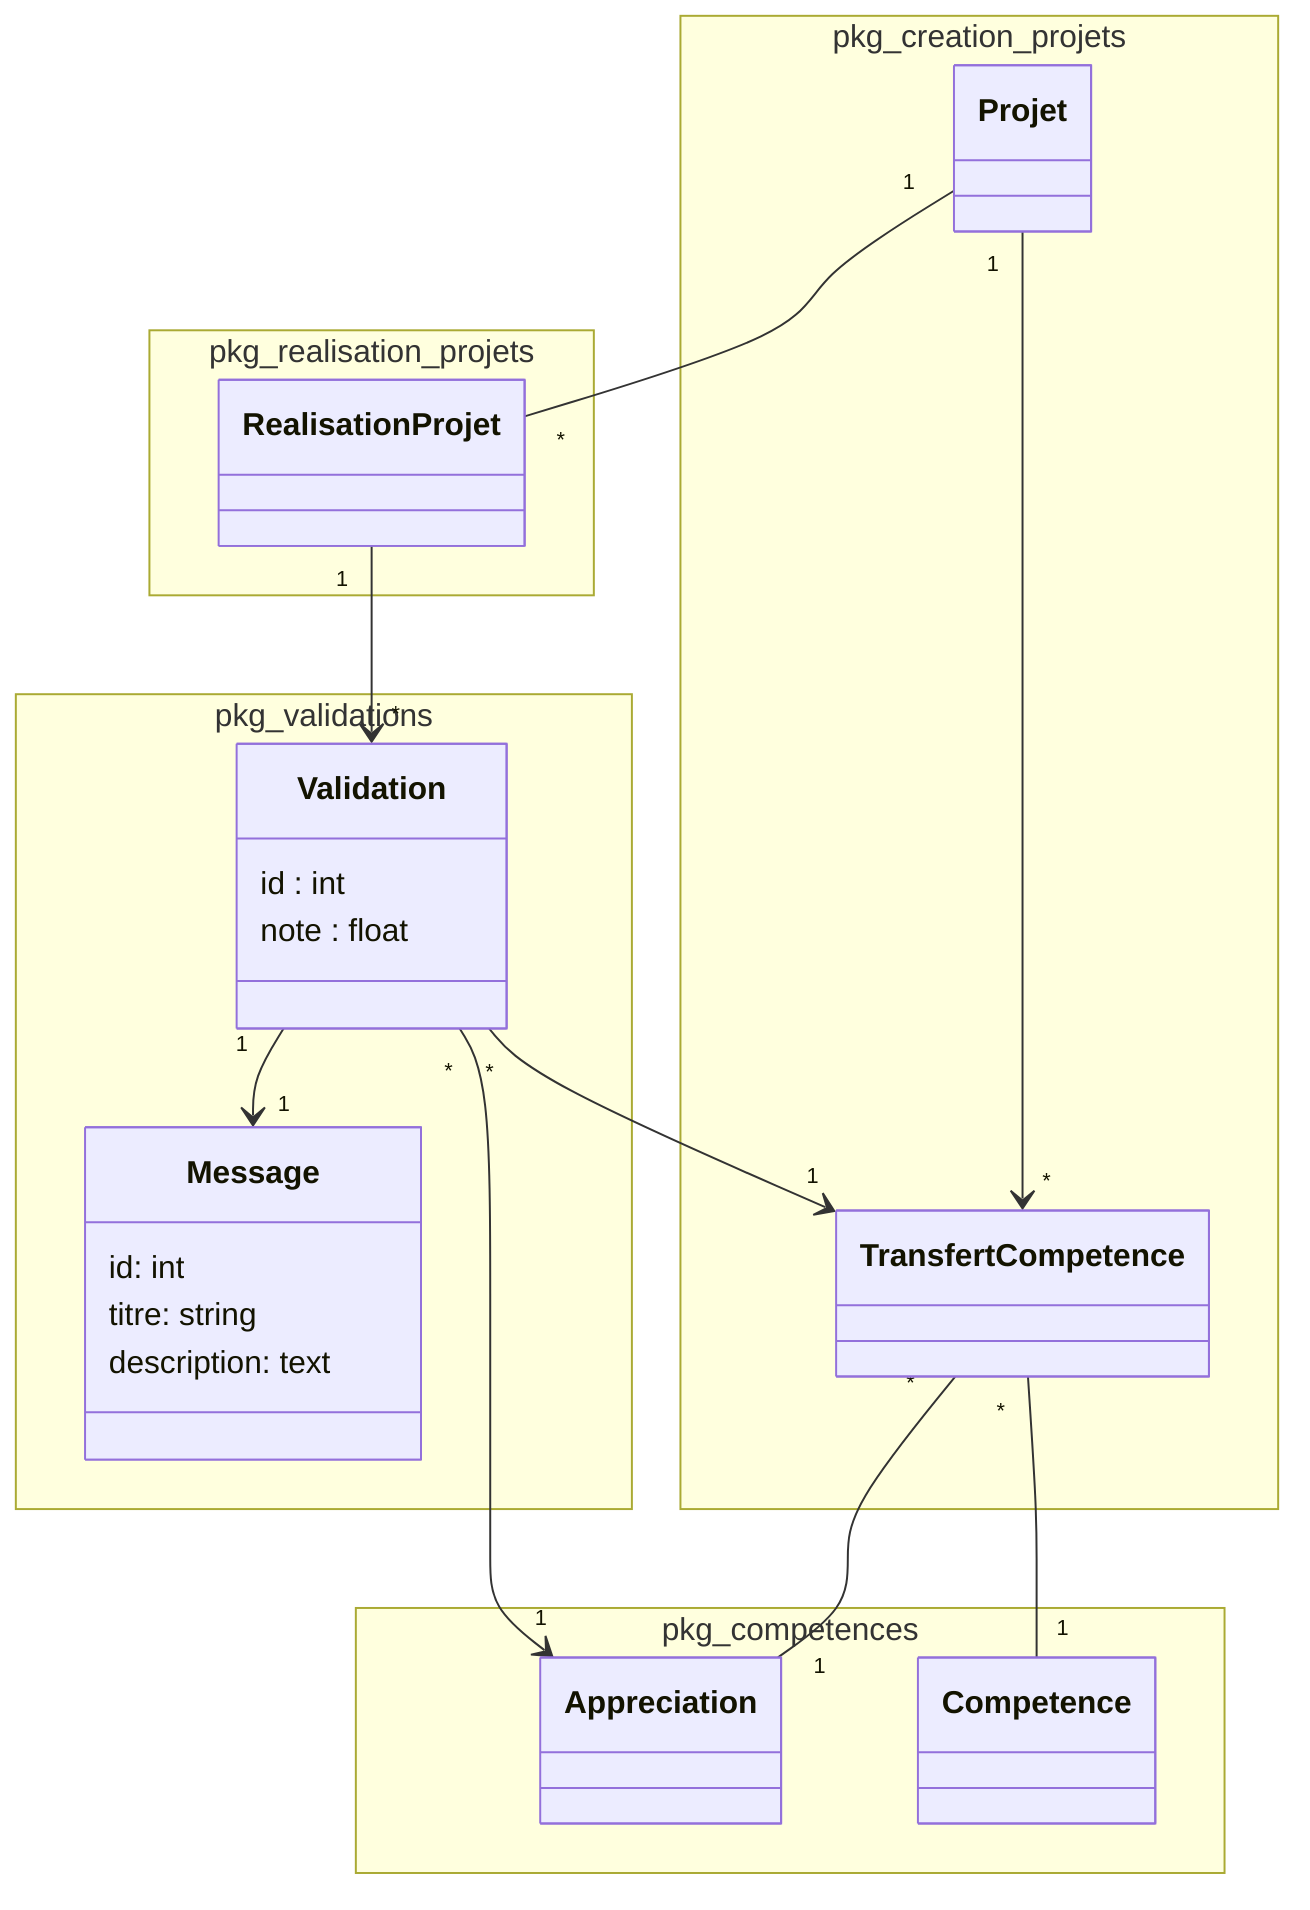 classDiagram

namespace pkg_validations {
class Validation 
class Message 
}
RealisationProjet "1" --> "*" Validation
Validation "*" --> "1" TransfertCompetence
Validation "*" --> "1" Appreciation
Validation "1" --> "1 " Message

namespace pkg_competences {
  class Competence 
  class Appreciation
}

namespace pkg_creation_projets {
  class Projet 
  %% par défaut il faut ajouter deux livrable : Code, Présentation
  class TransfertCompetence
}

Projet "1" --> "*" TransfertCompetence
TransfertCompetence "*" -- "1" Competence 
TransfertCompetence "*" -- "1" Appreciation

namespace pkg_realisation_projets {
  class RealisationProjet
}
Projet "1" -- "*" RealisationProjet

class Validation {
  id : int
  note : float
}

class Message {
  id: int
  titre: string
  description: text
}